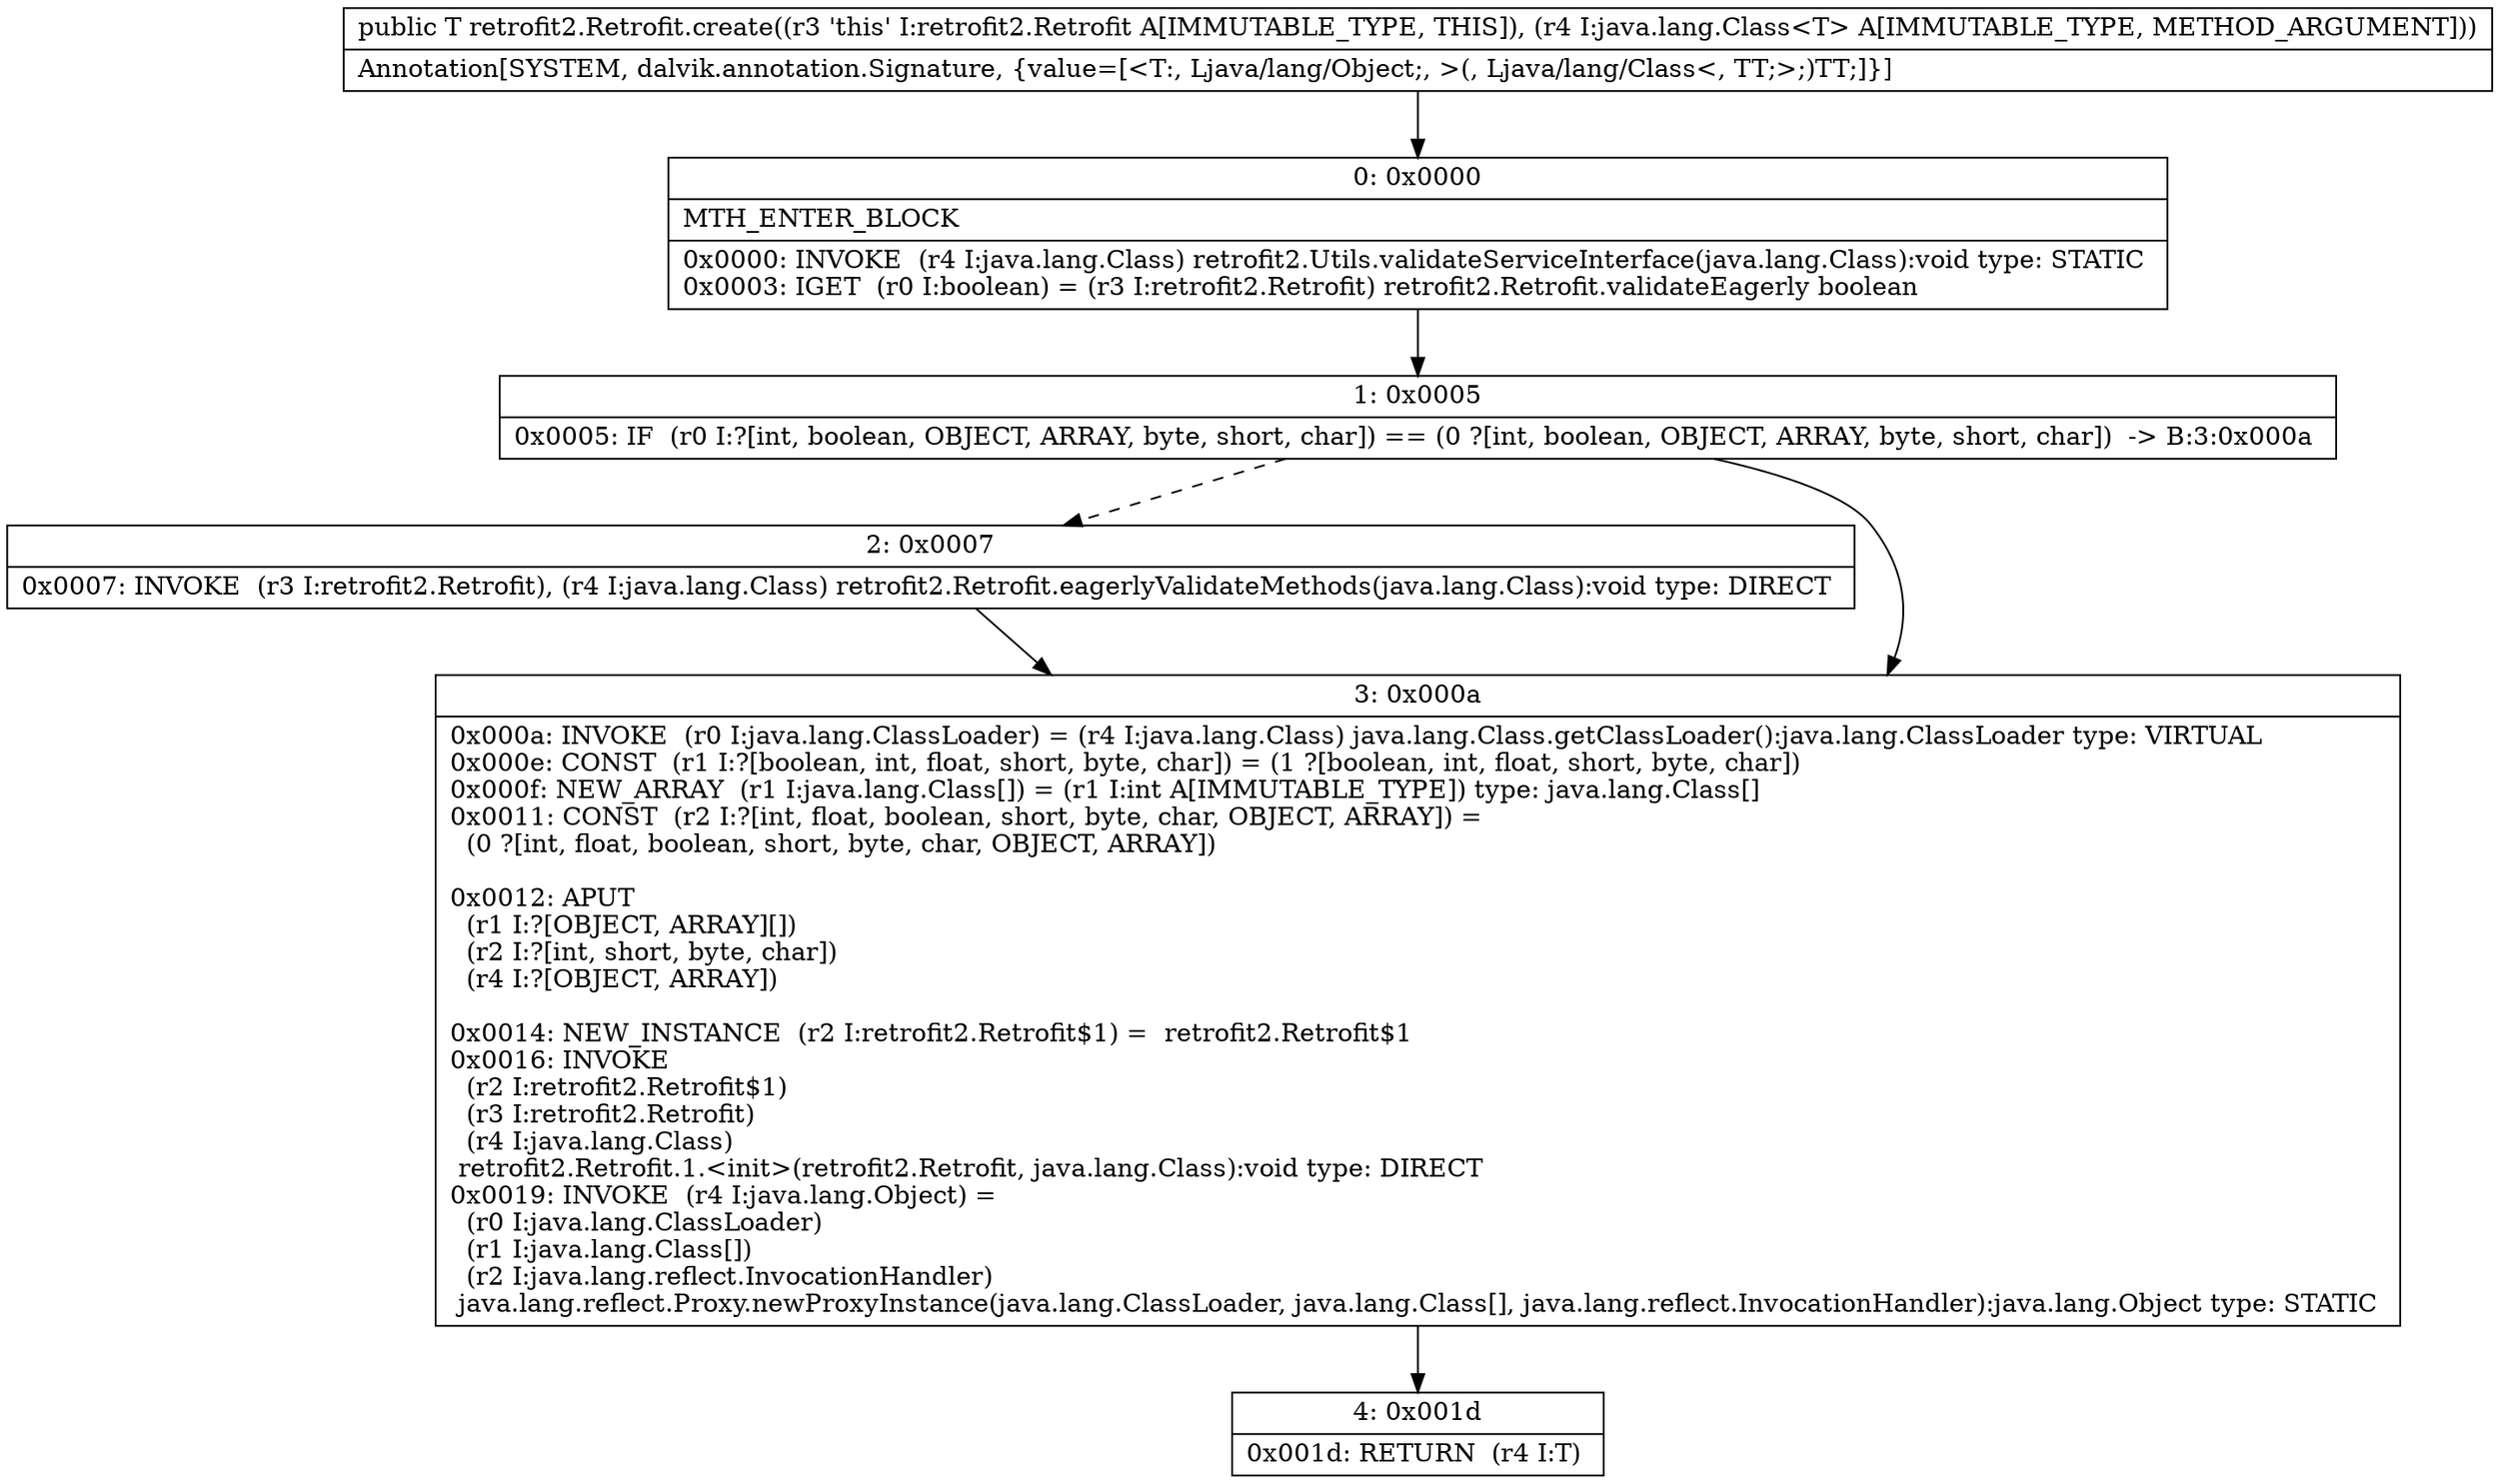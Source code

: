digraph "CFG forretrofit2.Retrofit.create(Ljava\/lang\/Class;)Ljava\/lang\/Object;" {
Node_0 [shape=record,label="{0\:\ 0x0000|MTH_ENTER_BLOCK\l|0x0000: INVOKE  (r4 I:java.lang.Class) retrofit2.Utils.validateServiceInterface(java.lang.Class):void type: STATIC \l0x0003: IGET  (r0 I:boolean) = (r3 I:retrofit2.Retrofit) retrofit2.Retrofit.validateEagerly boolean \l}"];
Node_1 [shape=record,label="{1\:\ 0x0005|0x0005: IF  (r0 I:?[int, boolean, OBJECT, ARRAY, byte, short, char]) == (0 ?[int, boolean, OBJECT, ARRAY, byte, short, char])  \-\> B:3:0x000a \l}"];
Node_2 [shape=record,label="{2\:\ 0x0007|0x0007: INVOKE  (r3 I:retrofit2.Retrofit), (r4 I:java.lang.Class) retrofit2.Retrofit.eagerlyValidateMethods(java.lang.Class):void type: DIRECT \l}"];
Node_3 [shape=record,label="{3\:\ 0x000a|0x000a: INVOKE  (r0 I:java.lang.ClassLoader) = (r4 I:java.lang.Class) java.lang.Class.getClassLoader():java.lang.ClassLoader type: VIRTUAL \l0x000e: CONST  (r1 I:?[boolean, int, float, short, byte, char]) = (1 ?[boolean, int, float, short, byte, char]) \l0x000f: NEW_ARRAY  (r1 I:java.lang.Class[]) = (r1 I:int A[IMMUTABLE_TYPE]) type: java.lang.Class[] \l0x0011: CONST  (r2 I:?[int, float, boolean, short, byte, char, OBJECT, ARRAY]) = \l  (0 ?[int, float, boolean, short, byte, char, OBJECT, ARRAY])\l \l0x0012: APUT  \l  (r1 I:?[OBJECT, ARRAY][])\l  (r2 I:?[int, short, byte, char])\l  (r4 I:?[OBJECT, ARRAY])\l \l0x0014: NEW_INSTANCE  (r2 I:retrofit2.Retrofit$1) =  retrofit2.Retrofit$1 \l0x0016: INVOKE  \l  (r2 I:retrofit2.Retrofit$1)\l  (r3 I:retrofit2.Retrofit)\l  (r4 I:java.lang.Class)\l retrofit2.Retrofit.1.\<init\>(retrofit2.Retrofit, java.lang.Class):void type: DIRECT \l0x0019: INVOKE  (r4 I:java.lang.Object) = \l  (r0 I:java.lang.ClassLoader)\l  (r1 I:java.lang.Class[])\l  (r2 I:java.lang.reflect.InvocationHandler)\l java.lang.reflect.Proxy.newProxyInstance(java.lang.ClassLoader, java.lang.Class[], java.lang.reflect.InvocationHandler):java.lang.Object type: STATIC \l}"];
Node_4 [shape=record,label="{4\:\ 0x001d|0x001d: RETURN  (r4 I:T) \l}"];
MethodNode[shape=record,label="{public T retrofit2.Retrofit.create((r3 'this' I:retrofit2.Retrofit A[IMMUTABLE_TYPE, THIS]), (r4 I:java.lang.Class\<T\> A[IMMUTABLE_TYPE, METHOD_ARGUMENT]))  | Annotation[SYSTEM, dalvik.annotation.Signature, \{value=[\<T:, Ljava\/lang\/Object;, \>(, Ljava\/lang\/Class\<, TT;\>;)TT;]\}]\l}"];
MethodNode -> Node_0;
Node_0 -> Node_1;
Node_1 -> Node_2[style=dashed];
Node_1 -> Node_3;
Node_2 -> Node_3;
Node_3 -> Node_4;
}

